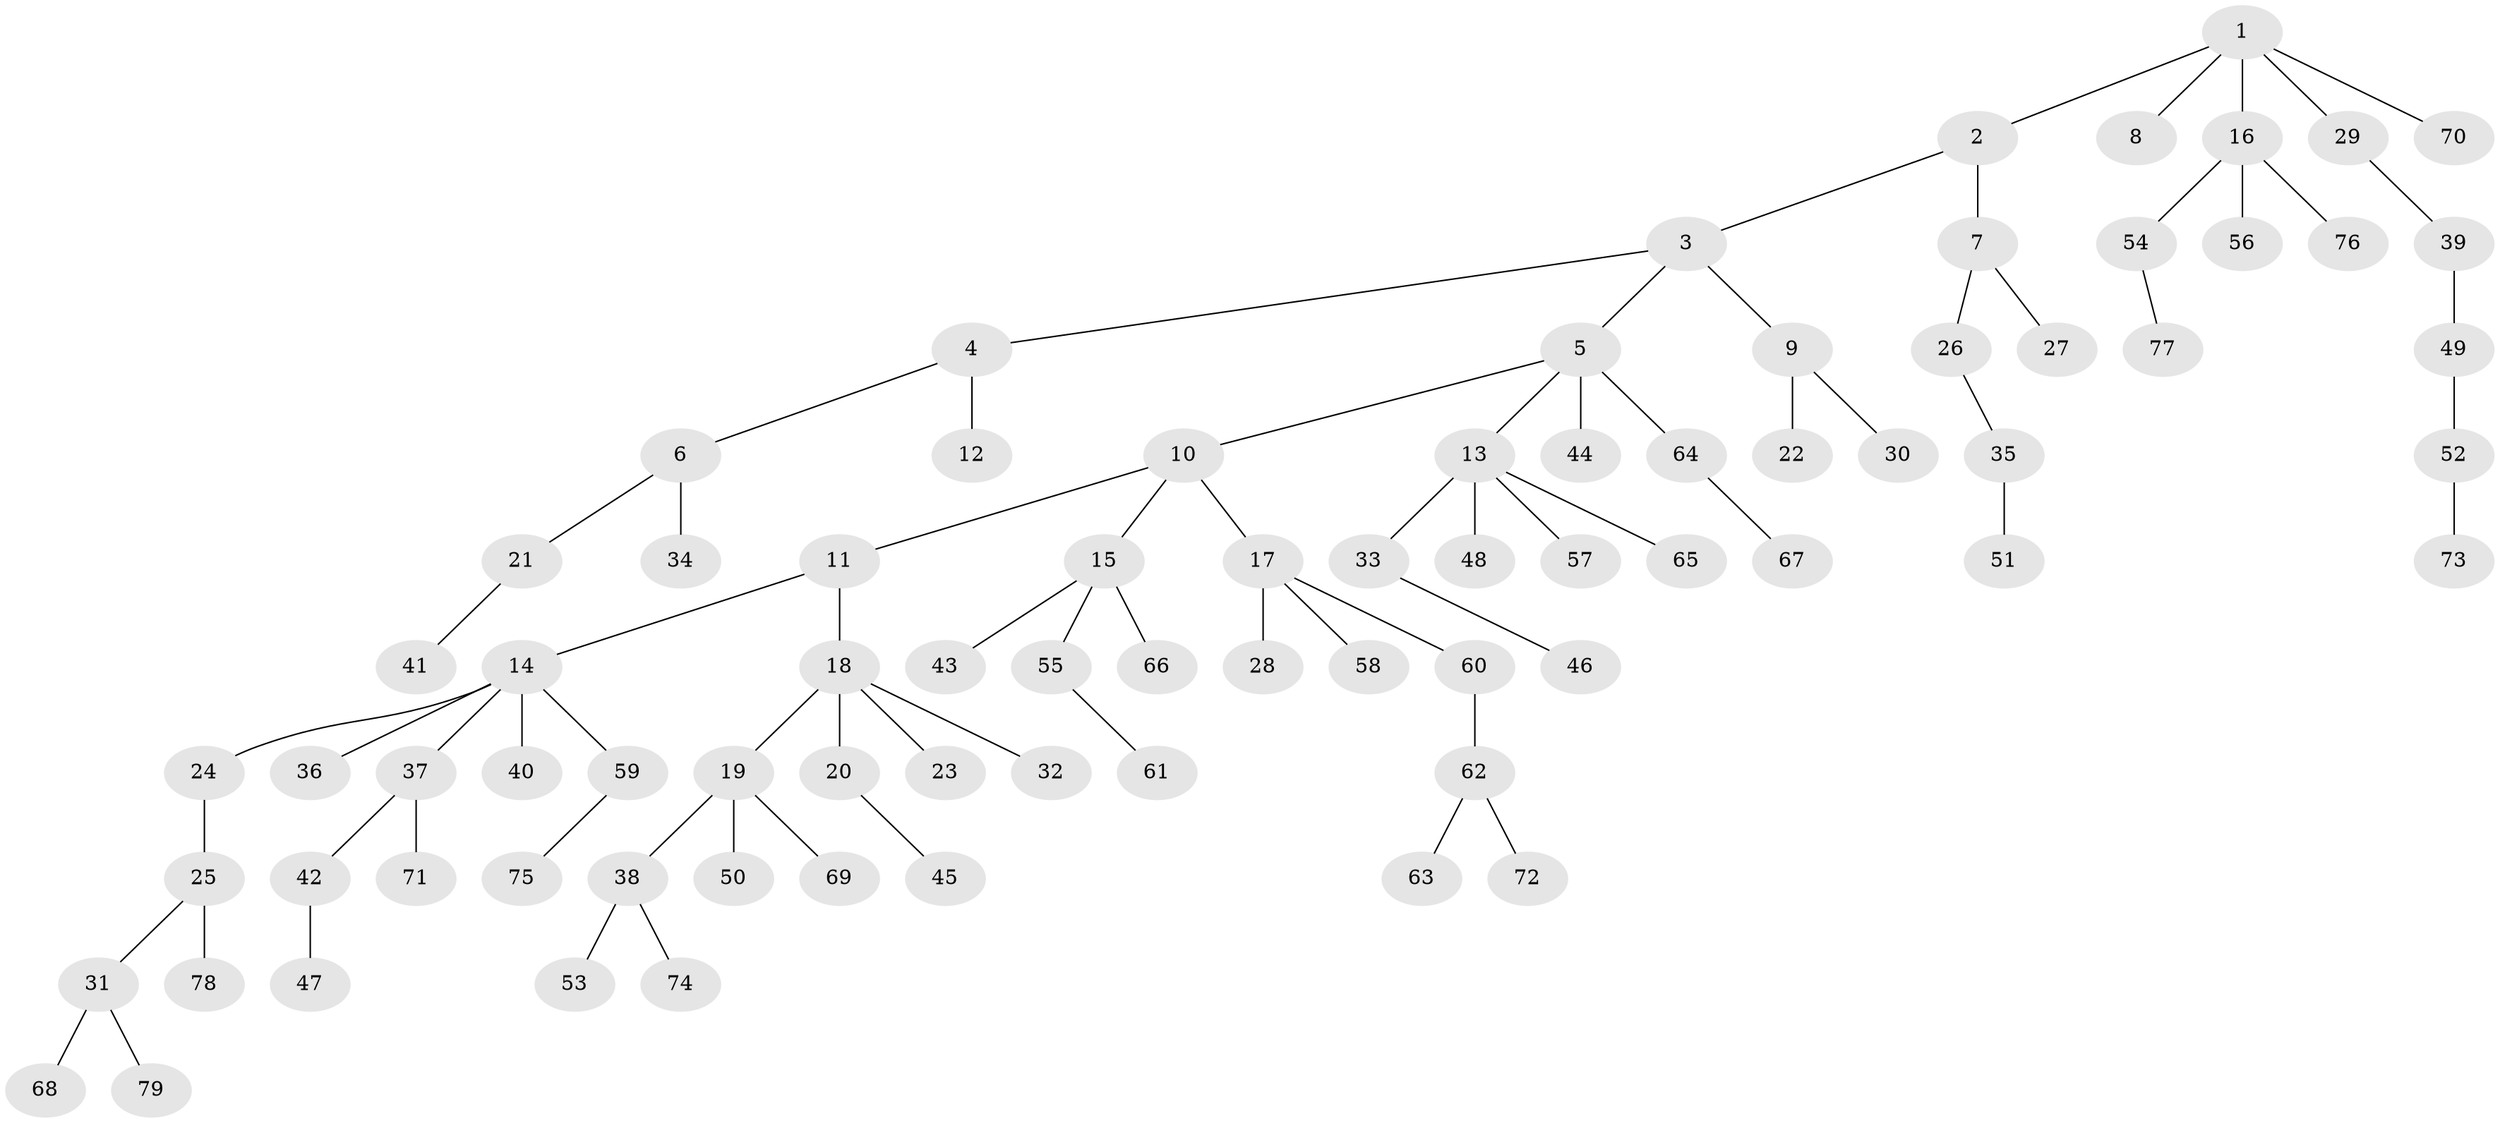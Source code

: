 // coarse degree distribution, {5: 0.07407407407407407, 4: 0.018518518518518517, 8: 0.018518518518518517, 2: 0.16666666666666666, 1: 0.5925925925925926, 6: 0.018518518518518517, 3: 0.1111111111111111}
// Generated by graph-tools (version 1.1) at 2025/52/02/27/25 19:52:13]
// undirected, 79 vertices, 78 edges
graph export_dot {
graph [start="1"]
  node [color=gray90,style=filled];
  1;
  2;
  3;
  4;
  5;
  6;
  7;
  8;
  9;
  10;
  11;
  12;
  13;
  14;
  15;
  16;
  17;
  18;
  19;
  20;
  21;
  22;
  23;
  24;
  25;
  26;
  27;
  28;
  29;
  30;
  31;
  32;
  33;
  34;
  35;
  36;
  37;
  38;
  39;
  40;
  41;
  42;
  43;
  44;
  45;
  46;
  47;
  48;
  49;
  50;
  51;
  52;
  53;
  54;
  55;
  56;
  57;
  58;
  59;
  60;
  61;
  62;
  63;
  64;
  65;
  66;
  67;
  68;
  69;
  70;
  71;
  72;
  73;
  74;
  75;
  76;
  77;
  78;
  79;
  1 -- 2;
  1 -- 8;
  1 -- 16;
  1 -- 29;
  1 -- 70;
  2 -- 3;
  2 -- 7;
  3 -- 4;
  3 -- 5;
  3 -- 9;
  4 -- 6;
  4 -- 12;
  5 -- 10;
  5 -- 13;
  5 -- 44;
  5 -- 64;
  6 -- 21;
  6 -- 34;
  7 -- 26;
  7 -- 27;
  9 -- 22;
  9 -- 30;
  10 -- 11;
  10 -- 15;
  10 -- 17;
  11 -- 14;
  11 -- 18;
  13 -- 33;
  13 -- 48;
  13 -- 57;
  13 -- 65;
  14 -- 24;
  14 -- 36;
  14 -- 37;
  14 -- 40;
  14 -- 59;
  15 -- 43;
  15 -- 55;
  15 -- 66;
  16 -- 54;
  16 -- 56;
  16 -- 76;
  17 -- 28;
  17 -- 58;
  17 -- 60;
  18 -- 19;
  18 -- 20;
  18 -- 23;
  18 -- 32;
  19 -- 38;
  19 -- 50;
  19 -- 69;
  20 -- 45;
  21 -- 41;
  24 -- 25;
  25 -- 31;
  25 -- 78;
  26 -- 35;
  29 -- 39;
  31 -- 68;
  31 -- 79;
  33 -- 46;
  35 -- 51;
  37 -- 42;
  37 -- 71;
  38 -- 53;
  38 -- 74;
  39 -- 49;
  42 -- 47;
  49 -- 52;
  52 -- 73;
  54 -- 77;
  55 -- 61;
  59 -- 75;
  60 -- 62;
  62 -- 63;
  62 -- 72;
  64 -- 67;
}
